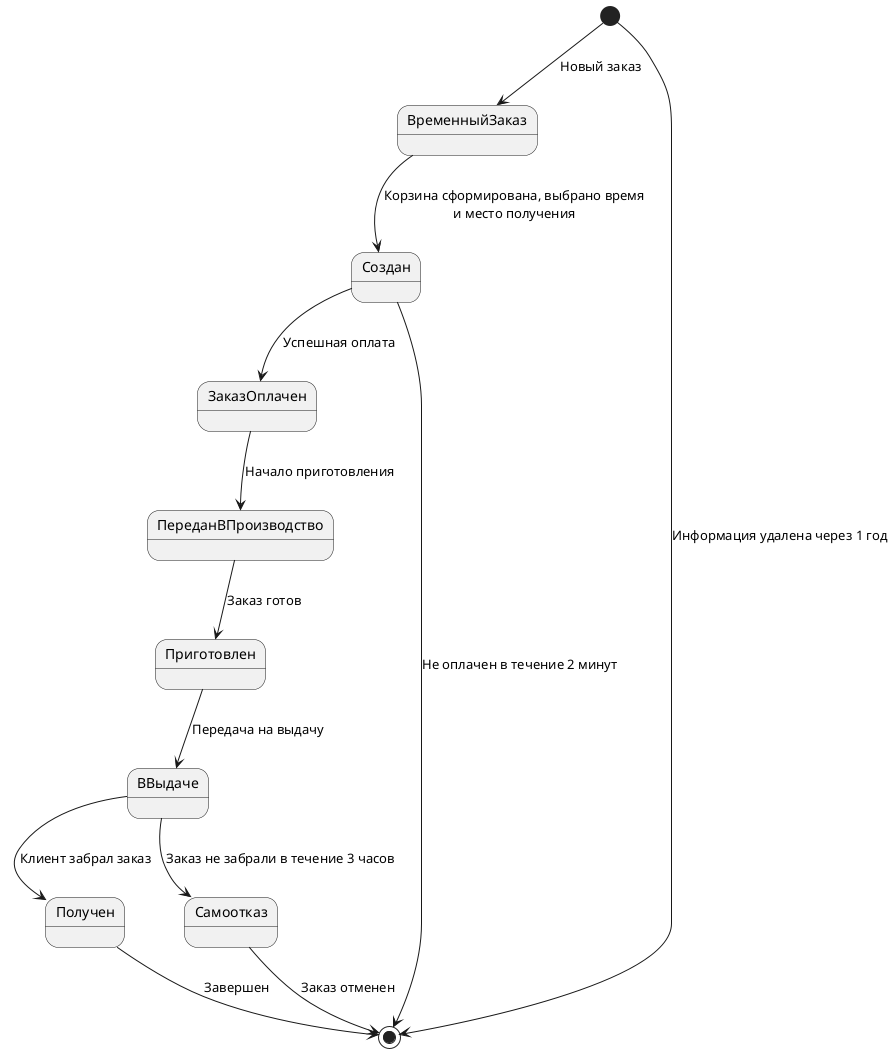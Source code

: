 @startuml
[*] --> ВременныйЗаказ : Новый заказ
ВременныйЗаказ --> Создан : Корзина сформирована, выбрано время\nи место получения
Создан --> ЗаказОплачен : Успешная оплата
Создан --> [*] : Не оплачен в течение 2 минут

ЗаказОплачен --> ПереданВПроизводство : Начало приготовления
ПереданВПроизводство --> Приготовлен : Заказ готов
Приготовлен --> ВВыдаче : Передача на выдачу

ВВыдаче --> Получен : Клиент забрал заказ
ВВыдаче --> Самоотказ : Заказ не забрали в течение 3 часов

Самоотказ --> [*] : Заказ отменен
Получен --> [*] : Завершен

[*] --> [*] : Информация удалена через 1 год
@enduml
